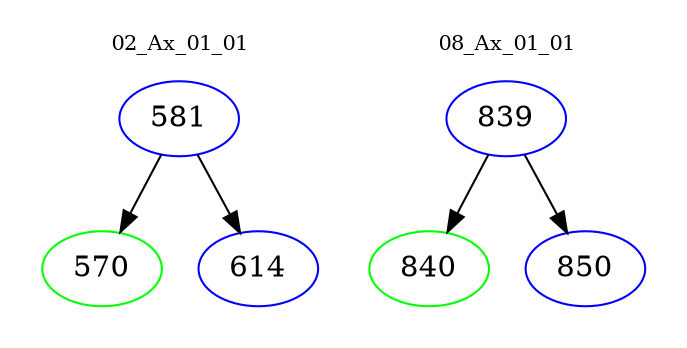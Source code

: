 digraph{
subgraph cluster_0 {
color = white
label = "02_Ax_01_01";
fontsize=10;
T0_581 [label="581", color="blue"]
T0_581 -> T0_570 [color="black"]
T0_570 [label="570", color="green"]
T0_581 -> T0_614 [color="black"]
T0_614 [label="614", color="blue"]
}
subgraph cluster_1 {
color = white
label = "08_Ax_01_01";
fontsize=10;
T1_839 [label="839", color="blue"]
T1_839 -> T1_840 [color="black"]
T1_840 [label="840", color="green"]
T1_839 -> T1_850 [color="black"]
T1_850 [label="850", color="blue"]
}
}
